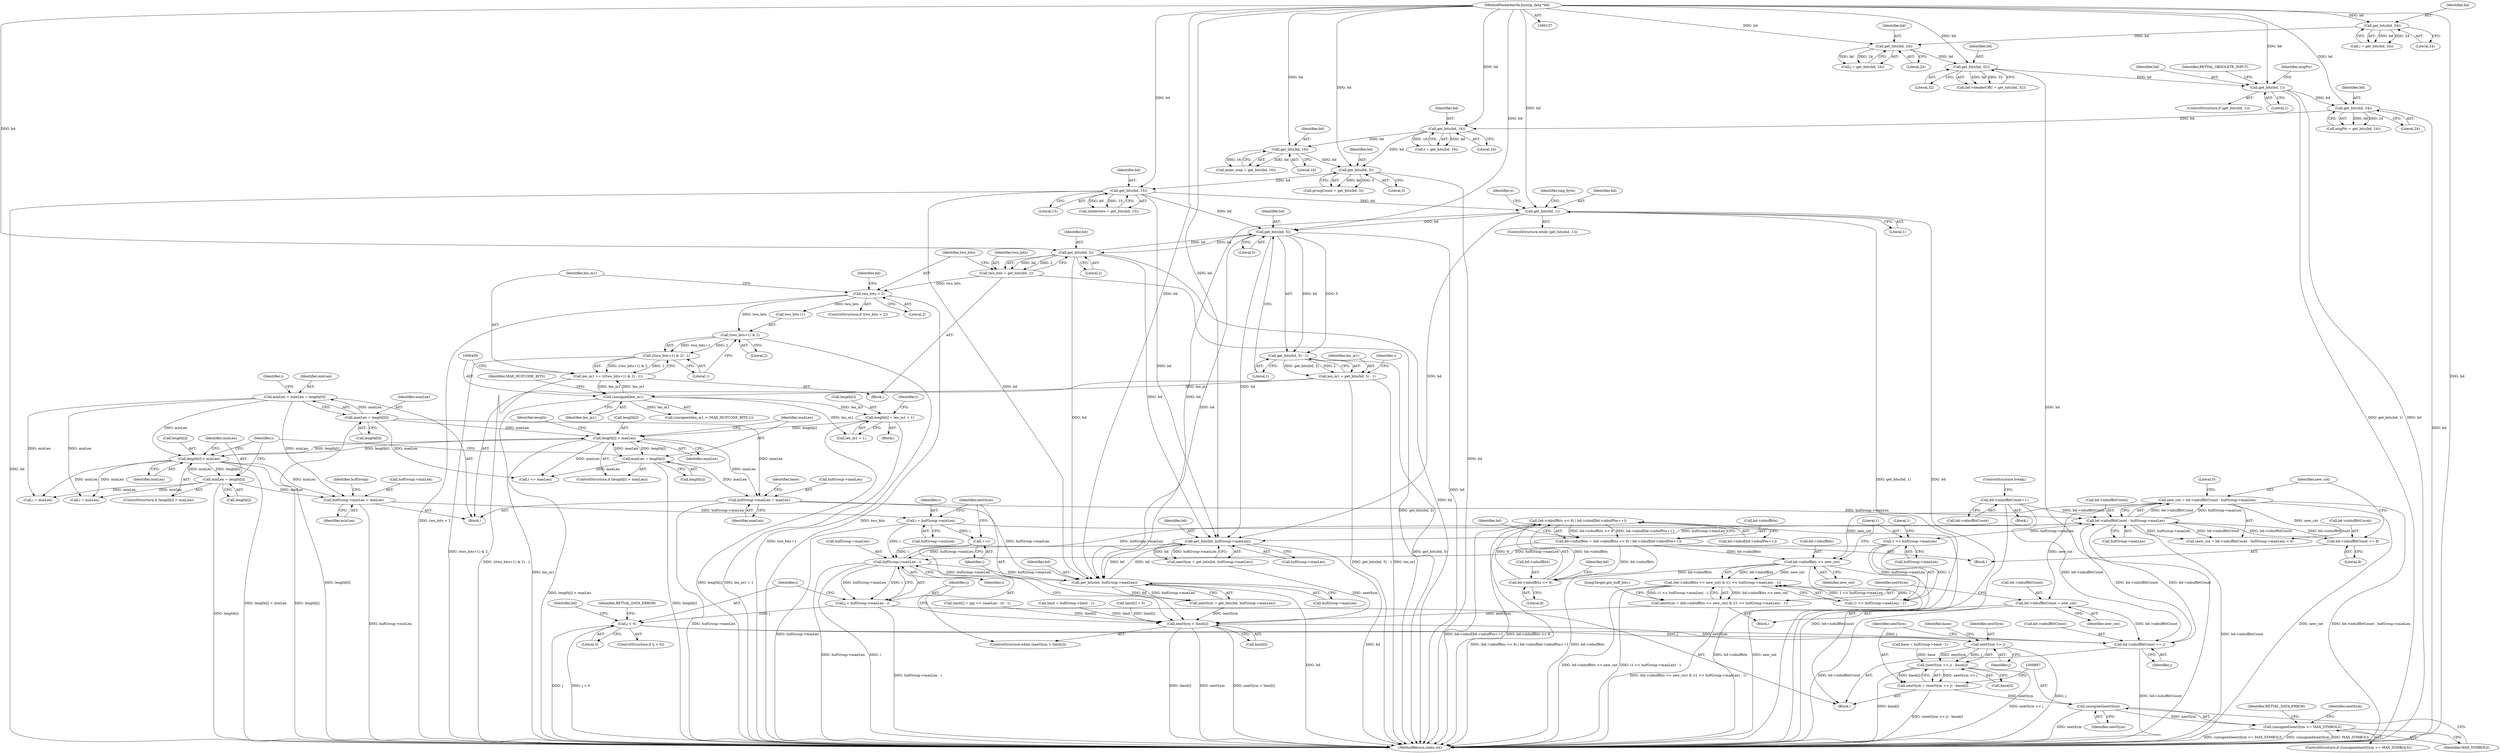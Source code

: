 digraph "0_busybox_0402cb32df015d9372578e3db27db47b33d5c7b0@array" {
"1000805" [label="(Call,(bd->inbufBits << 8) | bd->inbuf[bd->inbufPos++])"];
"1000806" [label="(Call,bd->inbufBits << 8)"];
"1000801" [label="(Call,bd->inbufBits = (bd->inbufBits << 8) | bd->inbuf[bd->inbufPos++])"];
"1000805" [label="(Call,(bd->inbufBits << 8) | bd->inbuf[bd->inbufPos++])"];
"1000832" [label="(Call,bd->inbufBits >> new_cnt)"];
"1000773" [label="(Call,new_cnt = bd->inbufBitCount - hufGroup->maxLen)"];
"1000775" [label="(Call,bd->inbufBitCount - hufGroup->maxLen)"];
"1000880" [label="(Call,bd->inbufBitCount += j)"];
"1000875" [label="(Call,j < 0)"];
"1000867" [label="(Call,j = hufGroup->maxLen - i)"];
"1000869" [label="(Call,hufGroup->maxLen - i)"];
"1000849" [label="(Call,get_bits(bd, hufGroup->maxLen))"];
"1000375" [label="(Call,get_bits(bd, 1))"];
"1000351" [label="(Call,get_bits(bd, 15))"];
"1000322" [label="(Call,get_bits(bd, 3))"];
"1000283" [label="(Call,get_bits(bd, 16))"];
"1000268" [label="(Call,get_bits(bd, 16))"];
"1000249" [label="(Call,get_bits(bd, 24))"];
"1000242" [label="(Call,get_bits(bd, 1))"];
"1000218" [label="(Call,get_bits(bd, 32))"];
"1000211" [label="(Call,get_bits(bd, 24))"];
"1000206" [label="(Call,get_bits(bd, 24))"];
"1000158" [label="(MethodParameterIn,bunzip_data *bd)"];
"1000795" [label="(Call,get_bits(bd, hufGroup->maxLen))"];
"1000439" [label="(Call,get_bits(bd, 5))"];
"1000468" [label="(Call,get_bits(bd, 2))"];
"1000549" [label="(Call,hufGroup->maxLen = maxLen)"];
"1000515" [label="(Call,length[i] > maxLen)"];
"1000527" [label="(Call,length[i] < minLen)"];
"1000532" [label="(Call,minLen = length[i])"];
"1000497" [label="(Call,minLen = maxLen = length[0])"];
"1000499" [label="(Call,maxLen = length[0])"];
"1000490" [label="(Call,length[i] = len_m1 + 1)"];
"1000458" [label="(Call,(unsigned)len_m1)"];
"1000436" [label="(Call,len_m1 = get_bits(bd, 5) - 1)"];
"1000438" [label="(Call,get_bits(bd, 5) - 1)"];
"1000481" [label="(Call,len_m1 += (((two_bits+1) & 2) - 1))"];
"1000483" [label="(Call,((two_bits+1) & 2) - 1)"];
"1000484" [label="(Call,(two_bits+1) & 2)"];
"1000472" [label="(Call,two_bits < 2)"];
"1000466" [label="(Call,two_bits = get_bits(bd, 2))"];
"1000520" [label="(Call,maxLen = length[i])"];
"1000838" [label="(Call,1 << hufGroup->maxLen)"];
"1000865" [label="(Call,++i)"];
"1000854" [label="(Call,i = hufGroup->minLen)"];
"1000544" [label="(Call,hufGroup->minLen = minLen)"];
"1000476" [label="(Call,bd->inbufBitCount++)"];
"1000824" [label="(Call,bd->inbufBitCount = new_cnt)"];
"1000819" [label="(Call,bd->inbufBitCount += 8)"];
"1000831" [label="(Call,(bd->inbufBits >> new_cnt) & ((1 << hufGroup->maxLen) - 1))"];
"1000829" [label="(Call,nextSym = (bd->inbufBits >> new_cnt) & ((1 << hufGroup->maxLen) - 1))"];
"1000860" [label="(Call,nextSym > limit[i])"];
"1000888" [label="(Call,nextSym >> j)"];
"1000887" [label="(Call,(nextSym >> j) - base[i])"];
"1000885" [label="(Call,nextSym = (nextSym >> j) - base[i])"];
"1000896" [label="(Call,(unsigned)nextSym)"];
"1000895" [label="(Call,(unsigned)nextSym >= MAX_SYMBOLS)"];
"1000457" [label="(Call,(unsigned)len_m1 > (MAX_HUFCODE_BITS-1))"];
"1000351" [label="(Call,get_bits(bd, 15))"];
"1000440" [label="(Identifier,bd)"];
"1000429" [label="(Block,)"];
"1000499" [label="(Call,maxLen = length[0])"];
"1000873" [label="(Identifier,i)"];
"1000884" [label="(Identifier,j)"];
"1000320" [label="(Call,groupCount = get_bits(bd, 3))"];
"1000218" [label="(Call,get_bits(bd, 32))"];
"1000813" [label="(Identifier,bd)"];
"1000779" [label="(Call,hufGroup->maxLen)"];
"1000819" [label="(Call,bd->inbufBitCount += 8)"];
"1000521" [label="(Identifier,maxLen)"];
"1000793" [label="(Call,nextSym = get_bits(bd, hufGroup->maxLen))"];
"1000497" [label="(Call,minLen = maxLen = length[0])"];
"1001177" [label="(MethodReturn,static int)"];
"1000782" [label="(Literal,0)"];
"1000377" [label="(Literal,1)"];
"1000284" [label="(Identifier,bd)"];
"1000836" [label="(Identifier,new_cnt)"];
"1000219" [label="(Identifier,bd)"];
"1000877" [label="(Literal,0)"];
"1000374" [label="(ControlStructure,while (get_bits(bd, 1)))"];
"1000281" [label="(Call,inner_map = get_bits(bd, 16))"];
"1000204" [label="(Call,i = get_bits(bd, 24))"];
"1000555" [label="(Identifier,base)"];
"1000478" [label="(Identifier,bd)"];
"1000248" [label="(Identifier,origPtr)"];
"1000572" [label="(Call,i = minLen)"];
"1000807" [label="(Call,bd->inbufBits)"];
"1000831" [label="(Call,(bd->inbufBits >> new_cnt) & ((1 << hufGroup->maxLen) - 1))"];
"1000861" [label="(Identifier,nextSym)"];
"1000207" [label="(Identifier,bd)"];
"1000801" [label="(Call,bd->inbufBits = (bd->inbufBits << 8) | bd->inbuf[bd->inbufPos++])"];
"1000498" [label="(Identifier,minLen)"];
"1000482" [label="(Identifier,len_m1)"];
"1000375" [label="(Call,get_bits(bd, 1))"];
"1000481" [label="(Call,len_m1 += (((two_bits+1) & 2) - 1))"];
"1000859" [label="(ControlStructure,while (nextSym > limit[i]))"];
"1000251" [label="(Literal,24)"];
"1000811" [label="(Call,bd->inbuf[bd->inbufPos++])"];
"1000532" [label="(Call,minLen = length[i])"];
"1000488" [label="(Literal,2)"];
"1000529" [label="(Identifier,length)"];
"1000865" [label="(Call,++i)"];
"1000458" [label="(Call,(unsigned)len_m1)"];
"1000843" [label="(Literal,1)"];
"1000467" [label="(Identifier,two_bits)"];
"1000860" [label="(Call,nextSym > limit[i])"];
"1000810" [label="(Literal,8)"];
"1000783" [label="(Block,)"];
"1000773" [label="(Call,new_cnt = bd->inbufBitCount - hufGroup->maxLen)"];
"1000550" [label="(Call,hufGroup->maxLen)"];
"1000512" [label="(Identifier,i)"];
"1000501" [label="(Call,length[0])"];
"1000451" [label="(Identifier,i)"];
"1000856" [label="(Call,hufGroup->minLen)"];
"1000548" [label="(Identifier,minLen)"];
"1000832" [label="(Call,bd->inbufBits >> new_cnt)"];
"1000441" [label="(Literal,5)"];
"1000466" [label="(Call,two_bits = get_bits(bd, 2))"];
"1000526" [label="(ControlStructure,if (length[i] < minLen))"];
"1000527" [label="(Call,length[i] < minLen)"];
"1000888" [label="(Call,nextSym >> j)"];
"1000211" [label="(Call,get_bits(bd, 24))"];
"1000491" [label="(Call,length[i])"];
"1000551" [label="(Identifier,hufGroup)"];
"1000775" [label="(Call,bd->inbufBitCount - hufGroup->maxLen)"];
"1000477" [label="(Call,bd->inbufBitCount)"];
"1000323" [label="(Identifier,bd)"];
"1000476" [label="(Call,bd->inbufBitCount++)"];
"1000353" [label="(Literal,15)"];
"1000903" [label="(Identifier,nextSym)"];
"1000838" [label="(Call,1 << hufGroup->maxLen)"];
"1000437" [label="(Identifier,len_m1)"];
"1000823" [label="(Literal,8)"];
"1000806" [label="(Call,bd->inbufBits << 8)"];
"1000285" [label="(Literal,16)"];
"1000635" [label="(Call,i = minLen)"];
"1000776" [label="(Call,bd->inbufBitCount)"];
"1000854" [label="(Call,i = hufGroup->minLen)"];
"1000250" [label="(Identifier,bd)"];
"1000494" [label="(Call,len_m1 + 1)"];
"1000462" [label="(Identifier,MAX_HUFCODE_BITS)"];
"1000889" [label="(Identifier,nextSym)"];
"1000802" [label="(Call,bd->inbufBits)"];
"1000352" [label="(Identifier,bd)"];
"1000894" [label="(ControlStructure,if ((unsigned)nextSym >= MAX_SYMBOLS))"];
"1000881" [label="(Call,bd->inbufBitCount)"];
"1000880" [label="(Call,bd->inbufBitCount += j)"];
"1000729" [label="(Block,)"];
"1000896" [label="(Call,(unsigned)nextSym)"];
"1000821" [label="(Identifier,bd)"];
"1000376" [label="(Identifier,bd)"];
"1000474" [label="(Literal,2)"];
"1000774" [label="(Identifier,new_cnt)"];
"1000850" [label="(Identifier,bd)"];
"1000901" [label="(Identifier,RETVAL_DATA_ERROR)"];
"1000886" [label="(Identifier,nextSym)"];
"1000820" [label="(Call,bd->inbufBitCount)"];
"1000824" [label="(Call,bd->inbufBitCount = new_cnt)"];
"1000268" [label="(Call,get_bits(bd, 16))"];
"1000553" [label="(Identifier,maxLen)"];
"1000898" [label="(Identifier,nextSym)"];
"1000797" [label="(Call,hufGroup->maxLen)"];
"1000533" [label="(Identifier,minLen)"];
"1000870" [label="(Call,hufGroup->maxLen)"];
"1000249" [label="(Call,get_bits(bd, 24))"];
"1000837" [label="(Call,(1 << hufGroup->maxLen) - 1)"];
"1000515" [label="(Call,length[i] > maxLen)"];
"1000506" [label="(Identifier,i)"];
"1000485" [label="(Call,two_bits+1)"];
"1000847" [label="(Call,nextSym = get_bits(bd, hufGroup->maxLen))"];
"1000322" [label="(Call,get_bits(bd, 3))"];
"1000520" [label="(Call,maxLen = length[i])"];
"1000206" [label="(Call,get_bits(bd, 24))"];
"1000830" [label="(Identifier,nextSym)"];
"1000855" [label="(Identifier,i)"];
"1000241" [label="(ControlStructure,if (get_bits(bd, 1)))"];
"1000544" [label="(Call,hufGroup->minLen = minLen)"];
"1000471" [label="(ControlStructure,if (two_bits < 2))"];
"1000209" [label="(Call,j = get_bits(bd, 24))"];
"1000549" [label="(Call,hufGroup->maxLen = maxLen)"];
"1000805" [label="(Call,(bd->inbufBits << 8) | bd->inbuf[bd->inbufPos++])"];
"1000868" [label="(Identifier,j)"];
"1000575" [label="(Call,i <= maxLen)"];
"1000454" [label="(Block,)"];
"1000825" [label="(Call,bd->inbufBitCount)"];
"1000892" [label="(Identifier,base)"];
"1000244" [label="(Literal,1)"];
"1000243" [label="(Identifier,bd)"];
"1000849" [label="(Call,get_bits(bd, hufGroup->maxLen))"];
"1000875" [label="(Call,j < 0)"];
"1000439" [label="(Call,get_bits(bd, 5))"];
"1000470" [label="(Literal,2)"];
"1000436" [label="(Call,len_m1 = get_bits(bd, 5) - 1)"];
"1000752" [label="(Call,base = hufGroup->base - 1)"];
"1000381" [label="(Identifier,n)"];
"1000890" [label="(Identifier,j)"];
"1000876" [label="(Identifier,j)"];
"1000844" [label="(JumpTarget,got_huff_bits:)"];
"1000586" [label="(Call,limit[i] = 0)"];
"1000445" [label="(Identifier,i)"];
"1000869" [label="(Call,hufGroup->maxLen - i)"];
"1000158" [label="(MethodParameterIn,bunzip_data *bd)"];
"1000349" [label="(Call,nSelectors = get_bits(bd, 15))"];
"1000833" [label="(Call,bd->inbufBits)"];
"1000468" [label="(Call,get_bits(bd, 2))"];
"1000469" [label="(Identifier,bd)"];
"1000490" [label="(Call,length[i] = len_m1 + 1)"];
"1000214" [label="(Call,bd->headerCRC = get_bits(bd, 32))"];
"1000519" [label="(Identifier,maxLen)"];
"1000828" [label="(Identifier,new_cnt)"];
"1000531" [label="(Identifier,minLen)"];
"1000769" [label="(Block,)"];
"1000220" [label="(Literal,32)"];
"1000269" [label="(Identifier,bd)"];
"1000246" [label="(Identifier,RETVAL_OBSOLETE_INPUT)"];
"1000866" [label="(Identifier,i)"];
"1000438" [label="(Call,get_bits(bd, 5) - 1)"];
"1000528" [label="(Call,length[i])"];
"1000772" [label="(Call,(new_cnt = bd->inbufBitCount - hufGroup->maxLen) < 0)"];
"1000208" [label="(Literal,24)"];
"1000516" [label="(Call,length[i])"];
"1000489" [label="(Literal,1)"];
"1000867" [label="(Call,j = hufGroup->maxLen - i)"];
"1000651" [label="(Call,limit[i] = (pp << (maxLen - i)) - 1)"];
"1000475" [label="(Block,)"];
"1000874" [label="(ControlStructure,if (j < 0))"];
"1000483" [label="(Call,((two_bits+1) & 2) - 1)"];
"1000472" [label="(Call,two_bits < 2)"];
"1000522" [label="(Call,length[i])"];
"1000829" [label="(Call,nextSym = (bd->inbufBits >> new_cnt) & ((1 << hufGroup->maxLen) - 1))"];
"1000270" [label="(Literal,16)"];
"1000879" [label="(Identifier,RETVAL_DATA_ERROR)"];
"1000895" [label="(Call,(unsigned)nextSym >= MAX_SYMBOLS)"];
"1000514" [label="(ControlStructure,if (length[i] > maxLen))"];
"1000213" [label="(Literal,24)"];
"1000545" [label="(Call,hufGroup->minLen)"];
"1000891" [label="(Call,base[i])"];
"1000882" [label="(Identifier,bd)"];
"1000851" [label="(Call,hufGroup->maxLen)"];
"1000324" [label="(Literal,3)"];
"1000473" [label="(Identifier,two_bits)"];
"1000885" [label="(Call,nextSym = (nextSym >> j) - base[i])"];
"1000388" [label="(Identifier,tmp_byte)"];
"1000442" [label="(Literal,1)"];
"1000242" [label="(Call,get_bits(bd, 1))"];
"1000534" [label="(Call,length[i])"];
"1000839" [label="(Literal,1)"];
"1000212" [label="(Identifier,bd)"];
"1000840" [label="(Call,hufGroup->maxLen)"];
"1000460" [label="(Identifier,len_m1)"];
"1000887" [label="(Call,(nextSym >> j) - base[i])"];
"1000500" [label="(Identifier,maxLen)"];
"1000247" [label="(Call,origPtr = get_bits(bd, 24))"];
"1000480" [label="(ControlStructure,break;)"];
"1000266" [label="(Call,t = get_bits(bd, 16))"];
"1000283" [label="(Call,get_bits(bd, 16))"];
"1000795" [label="(Call,get_bits(bd, hufGroup->maxLen))"];
"1000759" [label="(Call,limit = hufGroup->limit - 1)"];
"1000899" [label="(Identifier,MAX_SYMBOLS)"];
"1000484" [label="(Call,(two_bits+1) & 2)"];
"1000796" [label="(Identifier,bd)"];
"1000862" [label="(Call,limit[i])"];
"1000452" [label="(Block,)"];
"1000805" -> "1000801"  [label="AST: "];
"1000805" -> "1000811"  [label="CFG: "];
"1000806" -> "1000805"  [label="AST: "];
"1000811" -> "1000805"  [label="AST: "];
"1000801" -> "1000805"  [label="CFG: "];
"1000805" -> "1001177"  [label="DDG: bd->inbufBits << 8"];
"1000805" -> "1001177"  [label="DDG: bd->inbuf[bd->inbufPos++]"];
"1000805" -> "1000801"  [label="DDG: bd->inbufBits << 8"];
"1000805" -> "1000801"  [label="DDG: bd->inbuf[bd->inbufPos++]"];
"1000806" -> "1000805"  [label="DDG: bd->inbufBits"];
"1000806" -> "1000805"  [label="DDG: 8"];
"1000806" -> "1000810"  [label="CFG: "];
"1000807" -> "1000806"  [label="AST: "];
"1000810" -> "1000806"  [label="AST: "];
"1000813" -> "1000806"  [label="CFG: "];
"1000801" -> "1000806"  [label="DDG: bd->inbufBits"];
"1000832" -> "1000806"  [label="DDG: bd->inbufBits"];
"1000801" -> "1000783"  [label="AST: "];
"1000802" -> "1000801"  [label="AST: "];
"1000821" -> "1000801"  [label="CFG: "];
"1000801" -> "1001177"  [label="DDG: (bd->inbufBits << 8) | bd->inbuf[bd->inbufPos++]"];
"1000801" -> "1001177"  [label="DDG: bd->inbufBits"];
"1000801" -> "1000832"  [label="DDG: bd->inbufBits"];
"1000832" -> "1000831"  [label="AST: "];
"1000832" -> "1000836"  [label="CFG: "];
"1000833" -> "1000832"  [label="AST: "];
"1000836" -> "1000832"  [label="AST: "];
"1000839" -> "1000832"  [label="CFG: "];
"1000832" -> "1001177"  [label="DDG: bd->inbufBits"];
"1000832" -> "1001177"  [label="DDG: new_cnt"];
"1000832" -> "1000831"  [label="DDG: bd->inbufBits"];
"1000832" -> "1000831"  [label="DDG: new_cnt"];
"1000773" -> "1000832"  [label="DDG: new_cnt"];
"1000773" -> "1000772"  [label="AST: "];
"1000773" -> "1000775"  [label="CFG: "];
"1000774" -> "1000773"  [label="AST: "];
"1000775" -> "1000773"  [label="AST: "];
"1000782" -> "1000773"  [label="CFG: "];
"1000773" -> "1001177"  [label="DDG: new_cnt"];
"1000773" -> "1001177"  [label="DDG: bd->inbufBitCount - hufGroup->maxLen"];
"1000773" -> "1000772"  [label="DDG: new_cnt"];
"1000775" -> "1000773"  [label="DDG: bd->inbufBitCount"];
"1000775" -> "1000773"  [label="DDG: hufGroup->maxLen"];
"1000773" -> "1000824"  [label="DDG: new_cnt"];
"1000775" -> "1000779"  [label="CFG: "];
"1000776" -> "1000775"  [label="AST: "];
"1000779" -> "1000775"  [label="AST: "];
"1000775" -> "1001177"  [label="DDG: bd->inbufBitCount"];
"1000775" -> "1000772"  [label="DDG: bd->inbufBitCount"];
"1000775" -> "1000772"  [label="DDG: hufGroup->maxLen"];
"1000880" -> "1000775"  [label="DDG: bd->inbufBitCount"];
"1000819" -> "1000775"  [label="DDG: bd->inbufBitCount"];
"1000476" -> "1000775"  [label="DDG: bd->inbufBitCount"];
"1000549" -> "1000775"  [label="DDG: hufGroup->maxLen"];
"1000869" -> "1000775"  [label="DDG: hufGroup->maxLen"];
"1000775" -> "1000795"  [label="DDG: hufGroup->maxLen"];
"1000775" -> "1000819"  [label="DDG: bd->inbufBitCount"];
"1000775" -> "1000838"  [label="DDG: hufGroup->maxLen"];
"1000775" -> "1000880"  [label="DDG: bd->inbufBitCount"];
"1000880" -> "1000729"  [label="AST: "];
"1000880" -> "1000884"  [label="CFG: "];
"1000881" -> "1000880"  [label="AST: "];
"1000884" -> "1000880"  [label="AST: "];
"1000886" -> "1000880"  [label="CFG: "];
"1000880" -> "1001177"  [label="DDG: bd->inbufBitCount"];
"1000875" -> "1000880"  [label="DDG: j"];
"1000476" -> "1000880"  [label="DDG: bd->inbufBitCount"];
"1000824" -> "1000880"  [label="DDG: bd->inbufBitCount"];
"1000875" -> "1000874"  [label="AST: "];
"1000875" -> "1000877"  [label="CFG: "];
"1000876" -> "1000875"  [label="AST: "];
"1000877" -> "1000875"  [label="AST: "];
"1000879" -> "1000875"  [label="CFG: "];
"1000882" -> "1000875"  [label="CFG: "];
"1000875" -> "1001177"  [label="DDG: j"];
"1000875" -> "1001177"  [label="DDG: j < 0"];
"1000867" -> "1000875"  [label="DDG: j"];
"1000875" -> "1000888"  [label="DDG: j"];
"1000867" -> "1000729"  [label="AST: "];
"1000867" -> "1000869"  [label="CFG: "];
"1000868" -> "1000867"  [label="AST: "];
"1000869" -> "1000867"  [label="AST: "];
"1000876" -> "1000867"  [label="CFG: "];
"1000867" -> "1001177"  [label="DDG: hufGroup->maxLen - i"];
"1000869" -> "1000867"  [label="DDG: hufGroup->maxLen"];
"1000869" -> "1000867"  [label="DDG: i"];
"1000869" -> "1000873"  [label="CFG: "];
"1000870" -> "1000869"  [label="AST: "];
"1000873" -> "1000869"  [label="AST: "];
"1000869" -> "1001177"  [label="DDG: hufGroup->maxLen"];
"1000869" -> "1001177"  [label="DDG: i"];
"1000869" -> "1000849"  [label="DDG: hufGroup->maxLen"];
"1000849" -> "1000869"  [label="DDG: hufGroup->maxLen"];
"1000838" -> "1000869"  [label="DDG: hufGroup->maxLen"];
"1000795" -> "1000869"  [label="DDG: hufGroup->maxLen"];
"1000865" -> "1000869"  [label="DDG: i"];
"1000854" -> "1000869"  [label="DDG: i"];
"1000849" -> "1000847"  [label="AST: "];
"1000849" -> "1000851"  [label="CFG: "];
"1000850" -> "1000849"  [label="AST: "];
"1000851" -> "1000849"  [label="AST: "];
"1000847" -> "1000849"  [label="CFG: "];
"1000849" -> "1001177"  [label="DDG: bd"];
"1000849" -> "1000795"  [label="DDG: bd"];
"1000849" -> "1000847"  [label="DDG: bd"];
"1000849" -> "1000847"  [label="DDG: hufGroup->maxLen"];
"1000375" -> "1000849"  [label="DDG: bd"];
"1000795" -> "1000849"  [label="DDG: bd"];
"1000439" -> "1000849"  [label="DDG: bd"];
"1000468" -> "1000849"  [label="DDG: bd"];
"1000351" -> "1000849"  [label="DDG: bd"];
"1000158" -> "1000849"  [label="DDG: bd"];
"1000549" -> "1000849"  [label="DDG: hufGroup->maxLen"];
"1000375" -> "1000374"  [label="AST: "];
"1000375" -> "1000377"  [label="CFG: "];
"1000376" -> "1000375"  [label="AST: "];
"1000377" -> "1000375"  [label="AST: "];
"1000381" -> "1000375"  [label="CFG: "];
"1000388" -> "1000375"  [label="CFG: "];
"1000375" -> "1001177"  [label="DDG: bd"];
"1000375" -> "1001177"  [label="DDG: get_bits(bd, 1)"];
"1000351" -> "1000375"  [label="DDG: bd"];
"1000158" -> "1000375"  [label="DDG: bd"];
"1000375" -> "1000439"  [label="DDG: bd"];
"1000375" -> "1000795"  [label="DDG: bd"];
"1000351" -> "1000349"  [label="AST: "];
"1000351" -> "1000353"  [label="CFG: "];
"1000352" -> "1000351"  [label="AST: "];
"1000353" -> "1000351"  [label="AST: "];
"1000349" -> "1000351"  [label="CFG: "];
"1000351" -> "1001177"  [label="DDG: bd"];
"1000351" -> "1000349"  [label="DDG: bd"];
"1000351" -> "1000349"  [label="DDG: 15"];
"1000322" -> "1000351"  [label="DDG: bd"];
"1000158" -> "1000351"  [label="DDG: bd"];
"1000351" -> "1000439"  [label="DDG: bd"];
"1000351" -> "1000795"  [label="DDG: bd"];
"1000322" -> "1000320"  [label="AST: "];
"1000322" -> "1000324"  [label="CFG: "];
"1000323" -> "1000322"  [label="AST: "];
"1000324" -> "1000322"  [label="AST: "];
"1000320" -> "1000322"  [label="CFG: "];
"1000322" -> "1001177"  [label="DDG: bd"];
"1000322" -> "1000320"  [label="DDG: bd"];
"1000322" -> "1000320"  [label="DDG: 3"];
"1000283" -> "1000322"  [label="DDG: bd"];
"1000268" -> "1000322"  [label="DDG: bd"];
"1000158" -> "1000322"  [label="DDG: bd"];
"1000283" -> "1000281"  [label="AST: "];
"1000283" -> "1000285"  [label="CFG: "];
"1000284" -> "1000283"  [label="AST: "];
"1000285" -> "1000283"  [label="AST: "];
"1000281" -> "1000283"  [label="CFG: "];
"1000283" -> "1000281"  [label="DDG: bd"];
"1000283" -> "1000281"  [label="DDG: 16"];
"1000268" -> "1000283"  [label="DDG: bd"];
"1000158" -> "1000283"  [label="DDG: bd"];
"1000268" -> "1000266"  [label="AST: "];
"1000268" -> "1000270"  [label="CFG: "];
"1000269" -> "1000268"  [label="AST: "];
"1000270" -> "1000268"  [label="AST: "];
"1000266" -> "1000268"  [label="CFG: "];
"1000268" -> "1000266"  [label="DDG: bd"];
"1000268" -> "1000266"  [label="DDG: 16"];
"1000249" -> "1000268"  [label="DDG: bd"];
"1000158" -> "1000268"  [label="DDG: bd"];
"1000249" -> "1000247"  [label="AST: "];
"1000249" -> "1000251"  [label="CFG: "];
"1000250" -> "1000249"  [label="AST: "];
"1000251" -> "1000249"  [label="AST: "];
"1000247" -> "1000249"  [label="CFG: "];
"1000249" -> "1001177"  [label="DDG: bd"];
"1000249" -> "1000247"  [label="DDG: bd"];
"1000249" -> "1000247"  [label="DDG: 24"];
"1000242" -> "1000249"  [label="DDG: bd"];
"1000158" -> "1000249"  [label="DDG: bd"];
"1000242" -> "1000241"  [label="AST: "];
"1000242" -> "1000244"  [label="CFG: "];
"1000243" -> "1000242"  [label="AST: "];
"1000244" -> "1000242"  [label="AST: "];
"1000246" -> "1000242"  [label="CFG: "];
"1000248" -> "1000242"  [label="CFG: "];
"1000242" -> "1001177"  [label="DDG: get_bits(bd, 1)"];
"1000242" -> "1001177"  [label="DDG: bd"];
"1000218" -> "1000242"  [label="DDG: bd"];
"1000158" -> "1000242"  [label="DDG: bd"];
"1000218" -> "1000214"  [label="AST: "];
"1000218" -> "1000220"  [label="CFG: "];
"1000219" -> "1000218"  [label="AST: "];
"1000220" -> "1000218"  [label="AST: "];
"1000214" -> "1000218"  [label="CFG: "];
"1000218" -> "1001177"  [label="DDG: bd"];
"1000218" -> "1000214"  [label="DDG: bd"];
"1000218" -> "1000214"  [label="DDG: 32"];
"1000211" -> "1000218"  [label="DDG: bd"];
"1000158" -> "1000218"  [label="DDG: bd"];
"1000211" -> "1000209"  [label="AST: "];
"1000211" -> "1000213"  [label="CFG: "];
"1000212" -> "1000211"  [label="AST: "];
"1000213" -> "1000211"  [label="AST: "];
"1000209" -> "1000211"  [label="CFG: "];
"1000211" -> "1000209"  [label="DDG: bd"];
"1000211" -> "1000209"  [label="DDG: 24"];
"1000206" -> "1000211"  [label="DDG: bd"];
"1000158" -> "1000211"  [label="DDG: bd"];
"1000206" -> "1000204"  [label="AST: "];
"1000206" -> "1000208"  [label="CFG: "];
"1000207" -> "1000206"  [label="AST: "];
"1000208" -> "1000206"  [label="AST: "];
"1000204" -> "1000206"  [label="CFG: "];
"1000206" -> "1000204"  [label="DDG: bd"];
"1000206" -> "1000204"  [label="DDG: 24"];
"1000158" -> "1000206"  [label="DDG: bd"];
"1000158" -> "1000157"  [label="AST: "];
"1000158" -> "1001177"  [label="DDG: bd"];
"1000158" -> "1000439"  [label="DDG: bd"];
"1000158" -> "1000468"  [label="DDG: bd"];
"1000158" -> "1000795"  [label="DDG: bd"];
"1000795" -> "1000793"  [label="AST: "];
"1000795" -> "1000797"  [label="CFG: "];
"1000796" -> "1000795"  [label="AST: "];
"1000797" -> "1000795"  [label="AST: "];
"1000793" -> "1000795"  [label="CFG: "];
"1000795" -> "1001177"  [label="DDG: bd"];
"1000795" -> "1000793"  [label="DDG: bd"];
"1000795" -> "1000793"  [label="DDG: hufGroup->maxLen"];
"1000439" -> "1000795"  [label="DDG: bd"];
"1000468" -> "1000795"  [label="DDG: bd"];
"1000439" -> "1000438"  [label="AST: "];
"1000439" -> "1000441"  [label="CFG: "];
"1000440" -> "1000439"  [label="AST: "];
"1000441" -> "1000439"  [label="AST: "];
"1000442" -> "1000439"  [label="CFG: "];
"1000439" -> "1001177"  [label="DDG: bd"];
"1000439" -> "1000438"  [label="DDG: bd"];
"1000439" -> "1000438"  [label="DDG: 5"];
"1000468" -> "1000439"  [label="DDG: bd"];
"1000439" -> "1000468"  [label="DDG: bd"];
"1000468" -> "1000466"  [label="AST: "];
"1000468" -> "1000470"  [label="CFG: "];
"1000469" -> "1000468"  [label="AST: "];
"1000470" -> "1000468"  [label="AST: "];
"1000466" -> "1000468"  [label="CFG: "];
"1000468" -> "1001177"  [label="DDG: bd"];
"1000468" -> "1000466"  [label="DDG: bd"];
"1000468" -> "1000466"  [label="DDG: 2"];
"1000549" -> "1000429"  [label="AST: "];
"1000549" -> "1000553"  [label="CFG: "];
"1000550" -> "1000549"  [label="AST: "];
"1000553" -> "1000549"  [label="AST: "];
"1000555" -> "1000549"  [label="CFG: "];
"1000549" -> "1001177"  [label="DDG: hufGroup->maxLen"];
"1000515" -> "1000549"  [label="DDG: maxLen"];
"1000499" -> "1000549"  [label="DDG: maxLen"];
"1000520" -> "1000549"  [label="DDG: maxLen"];
"1000515" -> "1000514"  [label="AST: "];
"1000515" -> "1000519"  [label="CFG: "];
"1000516" -> "1000515"  [label="AST: "];
"1000519" -> "1000515"  [label="AST: "];
"1000521" -> "1000515"  [label="CFG: "];
"1000529" -> "1000515"  [label="CFG: "];
"1000515" -> "1001177"  [label="DDG: length[i] > maxLen"];
"1000527" -> "1000515"  [label="DDG: length[i]"];
"1000490" -> "1000515"  [label="DDG: length[i]"];
"1000499" -> "1000515"  [label="DDG: maxLen"];
"1000520" -> "1000515"  [label="DDG: maxLen"];
"1000515" -> "1000520"  [label="DDG: length[i]"];
"1000515" -> "1000527"  [label="DDG: length[i]"];
"1000515" -> "1000575"  [label="DDG: maxLen"];
"1000527" -> "1000526"  [label="AST: "];
"1000527" -> "1000531"  [label="CFG: "];
"1000528" -> "1000527"  [label="AST: "];
"1000531" -> "1000527"  [label="AST: "];
"1000533" -> "1000527"  [label="CFG: "];
"1000512" -> "1000527"  [label="CFG: "];
"1000527" -> "1001177"  [label="DDG: length[i]"];
"1000527" -> "1001177"  [label="DDG: length[i] < minLen"];
"1000532" -> "1000527"  [label="DDG: minLen"];
"1000497" -> "1000527"  [label="DDG: minLen"];
"1000527" -> "1000532"  [label="DDG: length[i]"];
"1000527" -> "1000544"  [label="DDG: minLen"];
"1000527" -> "1000572"  [label="DDG: minLen"];
"1000527" -> "1000635"  [label="DDG: minLen"];
"1000532" -> "1000526"  [label="AST: "];
"1000532" -> "1000534"  [label="CFG: "];
"1000533" -> "1000532"  [label="AST: "];
"1000534" -> "1000532"  [label="AST: "];
"1000512" -> "1000532"  [label="CFG: "];
"1000532" -> "1001177"  [label="DDG: length[i]"];
"1000532" -> "1000544"  [label="DDG: minLen"];
"1000532" -> "1000572"  [label="DDG: minLen"];
"1000532" -> "1000635"  [label="DDG: minLen"];
"1000497" -> "1000429"  [label="AST: "];
"1000497" -> "1000499"  [label="CFG: "];
"1000498" -> "1000497"  [label="AST: "];
"1000499" -> "1000497"  [label="AST: "];
"1000506" -> "1000497"  [label="CFG: "];
"1000499" -> "1000497"  [label="DDG: maxLen"];
"1000497" -> "1000544"  [label="DDG: minLen"];
"1000497" -> "1000572"  [label="DDG: minLen"];
"1000497" -> "1000635"  [label="DDG: minLen"];
"1000499" -> "1000501"  [label="CFG: "];
"1000500" -> "1000499"  [label="AST: "];
"1000501" -> "1000499"  [label="AST: "];
"1000499" -> "1001177"  [label="DDG: length[0]"];
"1000499" -> "1000575"  [label="DDG: maxLen"];
"1000490" -> "1000452"  [label="AST: "];
"1000490" -> "1000494"  [label="CFG: "];
"1000491" -> "1000490"  [label="AST: "];
"1000494" -> "1000490"  [label="AST: "];
"1000451" -> "1000490"  [label="CFG: "];
"1000490" -> "1001177"  [label="DDG: len_m1 + 1"];
"1000490" -> "1001177"  [label="DDG: length[i]"];
"1000458" -> "1000490"  [label="DDG: len_m1"];
"1000458" -> "1000457"  [label="AST: "];
"1000458" -> "1000460"  [label="CFG: "];
"1000459" -> "1000458"  [label="AST: "];
"1000460" -> "1000458"  [label="AST: "];
"1000462" -> "1000458"  [label="CFG: "];
"1000458" -> "1001177"  [label="DDG: len_m1"];
"1000458" -> "1000457"  [label="DDG: len_m1"];
"1000436" -> "1000458"  [label="DDG: len_m1"];
"1000481" -> "1000458"  [label="DDG: len_m1"];
"1000458" -> "1000481"  [label="DDG: len_m1"];
"1000458" -> "1000494"  [label="DDG: len_m1"];
"1000436" -> "1000429"  [label="AST: "];
"1000436" -> "1000438"  [label="CFG: "];
"1000437" -> "1000436"  [label="AST: "];
"1000438" -> "1000436"  [label="AST: "];
"1000445" -> "1000436"  [label="CFG: "];
"1000436" -> "1001177"  [label="DDG: len_m1"];
"1000436" -> "1001177"  [label="DDG: get_bits(bd, 5) - 1"];
"1000438" -> "1000436"  [label="DDG: get_bits(bd, 5)"];
"1000438" -> "1000436"  [label="DDG: 1"];
"1000438" -> "1000442"  [label="CFG: "];
"1000442" -> "1000438"  [label="AST: "];
"1000438" -> "1001177"  [label="DDG: get_bits(bd, 5)"];
"1000481" -> "1000454"  [label="AST: "];
"1000481" -> "1000483"  [label="CFG: "];
"1000482" -> "1000481"  [label="AST: "];
"1000483" -> "1000481"  [label="AST: "];
"1000459" -> "1000481"  [label="CFG: "];
"1000481" -> "1001177"  [label="DDG: ((two_bits+1) & 2) - 1"];
"1000483" -> "1000481"  [label="DDG: (two_bits+1) & 2"];
"1000483" -> "1000481"  [label="DDG: 1"];
"1000483" -> "1000489"  [label="CFG: "];
"1000484" -> "1000483"  [label="AST: "];
"1000489" -> "1000483"  [label="AST: "];
"1000483" -> "1001177"  [label="DDG: (two_bits+1) & 2"];
"1000484" -> "1000483"  [label="DDG: two_bits+1"];
"1000484" -> "1000483"  [label="DDG: 2"];
"1000484" -> "1000488"  [label="CFG: "];
"1000485" -> "1000484"  [label="AST: "];
"1000488" -> "1000484"  [label="AST: "];
"1000489" -> "1000484"  [label="CFG: "];
"1000484" -> "1001177"  [label="DDG: two_bits+1"];
"1000472" -> "1000484"  [label="DDG: two_bits"];
"1000472" -> "1000471"  [label="AST: "];
"1000472" -> "1000474"  [label="CFG: "];
"1000473" -> "1000472"  [label="AST: "];
"1000474" -> "1000472"  [label="AST: "];
"1000478" -> "1000472"  [label="CFG: "];
"1000482" -> "1000472"  [label="CFG: "];
"1000472" -> "1001177"  [label="DDG: two_bits < 2"];
"1000472" -> "1001177"  [label="DDG: two_bits"];
"1000466" -> "1000472"  [label="DDG: two_bits"];
"1000472" -> "1000485"  [label="DDG: two_bits"];
"1000466" -> "1000454"  [label="AST: "];
"1000467" -> "1000466"  [label="AST: "];
"1000473" -> "1000466"  [label="CFG: "];
"1000466" -> "1001177"  [label="DDG: get_bits(bd, 2)"];
"1000520" -> "1000514"  [label="AST: "];
"1000520" -> "1000522"  [label="CFG: "];
"1000521" -> "1000520"  [label="AST: "];
"1000522" -> "1000520"  [label="AST: "];
"1000512" -> "1000520"  [label="CFG: "];
"1000520" -> "1001177"  [label="DDG: length[i]"];
"1000520" -> "1000575"  [label="DDG: maxLen"];
"1000838" -> "1000837"  [label="AST: "];
"1000838" -> "1000840"  [label="CFG: "];
"1000839" -> "1000838"  [label="AST: "];
"1000840" -> "1000838"  [label="AST: "];
"1000843" -> "1000838"  [label="CFG: "];
"1000838" -> "1000837"  [label="DDG: 1"];
"1000838" -> "1000837"  [label="DDG: hufGroup->maxLen"];
"1000865" -> "1000859"  [label="AST: "];
"1000865" -> "1000866"  [label="CFG: "];
"1000866" -> "1000865"  [label="AST: "];
"1000861" -> "1000865"  [label="CFG: "];
"1000854" -> "1000865"  [label="DDG: i"];
"1000854" -> "1000729"  [label="AST: "];
"1000854" -> "1000856"  [label="CFG: "];
"1000855" -> "1000854"  [label="AST: "];
"1000856" -> "1000854"  [label="AST: "];
"1000861" -> "1000854"  [label="CFG: "];
"1000854" -> "1001177"  [label="DDG: hufGroup->minLen"];
"1000544" -> "1000854"  [label="DDG: hufGroup->minLen"];
"1000544" -> "1000429"  [label="AST: "];
"1000544" -> "1000548"  [label="CFG: "];
"1000545" -> "1000544"  [label="AST: "];
"1000548" -> "1000544"  [label="AST: "];
"1000551" -> "1000544"  [label="CFG: "];
"1000544" -> "1001177"  [label="DDG: hufGroup->minLen"];
"1000476" -> "1000475"  [label="AST: "];
"1000476" -> "1000477"  [label="CFG: "];
"1000477" -> "1000476"  [label="AST: "];
"1000480" -> "1000476"  [label="CFG: "];
"1000476" -> "1001177"  [label="DDG: bd->inbufBitCount"];
"1000824" -> "1000769"  [label="AST: "];
"1000824" -> "1000828"  [label="CFG: "];
"1000825" -> "1000824"  [label="AST: "];
"1000828" -> "1000824"  [label="AST: "];
"1000830" -> "1000824"  [label="CFG: "];
"1000824" -> "1001177"  [label="DDG: bd->inbufBitCount"];
"1000819" -> "1000783"  [label="AST: "];
"1000819" -> "1000823"  [label="CFG: "];
"1000820" -> "1000819"  [label="AST: "];
"1000823" -> "1000819"  [label="AST: "];
"1000774" -> "1000819"  [label="CFG: "];
"1000831" -> "1000829"  [label="AST: "];
"1000831" -> "1000837"  [label="CFG: "];
"1000837" -> "1000831"  [label="AST: "];
"1000829" -> "1000831"  [label="CFG: "];
"1000831" -> "1001177"  [label="DDG: bd->inbufBits >> new_cnt"];
"1000831" -> "1001177"  [label="DDG: (1 << hufGroup->maxLen) - 1"];
"1000831" -> "1000829"  [label="DDG: bd->inbufBits >> new_cnt"];
"1000831" -> "1000829"  [label="DDG: (1 << hufGroup->maxLen) - 1"];
"1000837" -> "1000831"  [label="DDG: 1 << hufGroup->maxLen"];
"1000837" -> "1000831"  [label="DDG: 1"];
"1000829" -> "1000769"  [label="AST: "];
"1000830" -> "1000829"  [label="AST: "];
"1000844" -> "1000829"  [label="CFG: "];
"1000829" -> "1001177"  [label="DDG: (bd->inbufBits >> new_cnt) & ((1 << hufGroup->maxLen) - 1)"];
"1000829" -> "1000860"  [label="DDG: nextSym"];
"1000860" -> "1000859"  [label="AST: "];
"1000860" -> "1000862"  [label="CFG: "];
"1000861" -> "1000860"  [label="AST: "];
"1000862" -> "1000860"  [label="AST: "];
"1000866" -> "1000860"  [label="CFG: "];
"1000868" -> "1000860"  [label="CFG: "];
"1000860" -> "1001177"  [label="DDG: nextSym > limit[i]"];
"1000860" -> "1001177"  [label="DDG: limit[i]"];
"1000860" -> "1001177"  [label="DDG: nextSym"];
"1000793" -> "1000860"  [label="DDG: nextSym"];
"1000847" -> "1000860"  [label="DDG: nextSym"];
"1000586" -> "1000860"  [label="DDG: limit[i]"];
"1000651" -> "1000860"  [label="DDG: limit[i]"];
"1000759" -> "1000860"  [label="DDG: limit"];
"1000860" -> "1000888"  [label="DDG: nextSym"];
"1000888" -> "1000887"  [label="AST: "];
"1000888" -> "1000890"  [label="CFG: "];
"1000889" -> "1000888"  [label="AST: "];
"1000890" -> "1000888"  [label="AST: "];
"1000892" -> "1000888"  [label="CFG: "];
"1000888" -> "1001177"  [label="DDG: j"];
"1000888" -> "1000887"  [label="DDG: nextSym"];
"1000888" -> "1000887"  [label="DDG: j"];
"1000887" -> "1000885"  [label="AST: "];
"1000887" -> "1000891"  [label="CFG: "];
"1000891" -> "1000887"  [label="AST: "];
"1000885" -> "1000887"  [label="CFG: "];
"1000887" -> "1001177"  [label="DDG: base[i]"];
"1000887" -> "1001177"  [label="DDG: nextSym >> j"];
"1000887" -> "1000885"  [label="DDG: nextSym >> j"];
"1000887" -> "1000885"  [label="DDG: base[i]"];
"1000752" -> "1000887"  [label="DDG: base"];
"1000885" -> "1000729"  [label="AST: "];
"1000886" -> "1000885"  [label="AST: "];
"1000897" -> "1000885"  [label="CFG: "];
"1000885" -> "1001177"  [label="DDG: (nextSym >> j) - base[i]"];
"1000885" -> "1000896"  [label="DDG: nextSym"];
"1000896" -> "1000895"  [label="AST: "];
"1000896" -> "1000898"  [label="CFG: "];
"1000897" -> "1000896"  [label="AST: "];
"1000898" -> "1000896"  [label="AST: "];
"1000899" -> "1000896"  [label="CFG: "];
"1000896" -> "1001177"  [label="DDG: nextSym"];
"1000896" -> "1000895"  [label="DDG: nextSym"];
"1000895" -> "1000894"  [label="AST: "];
"1000895" -> "1000899"  [label="CFG: "];
"1000899" -> "1000895"  [label="AST: "];
"1000901" -> "1000895"  [label="CFG: "];
"1000903" -> "1000895"  [label="CFG: "];
"1000895" -> "1001177"  [label="DDG: MAX_SYMBOLS"];
"1000895" -> "1001177"  [label="DDG: (unsigned)nextSym >= MAX_SYMBOLS"];
"1000895" -> "1001177"  [label="DDG: (unsigned)nextSym"];
}

